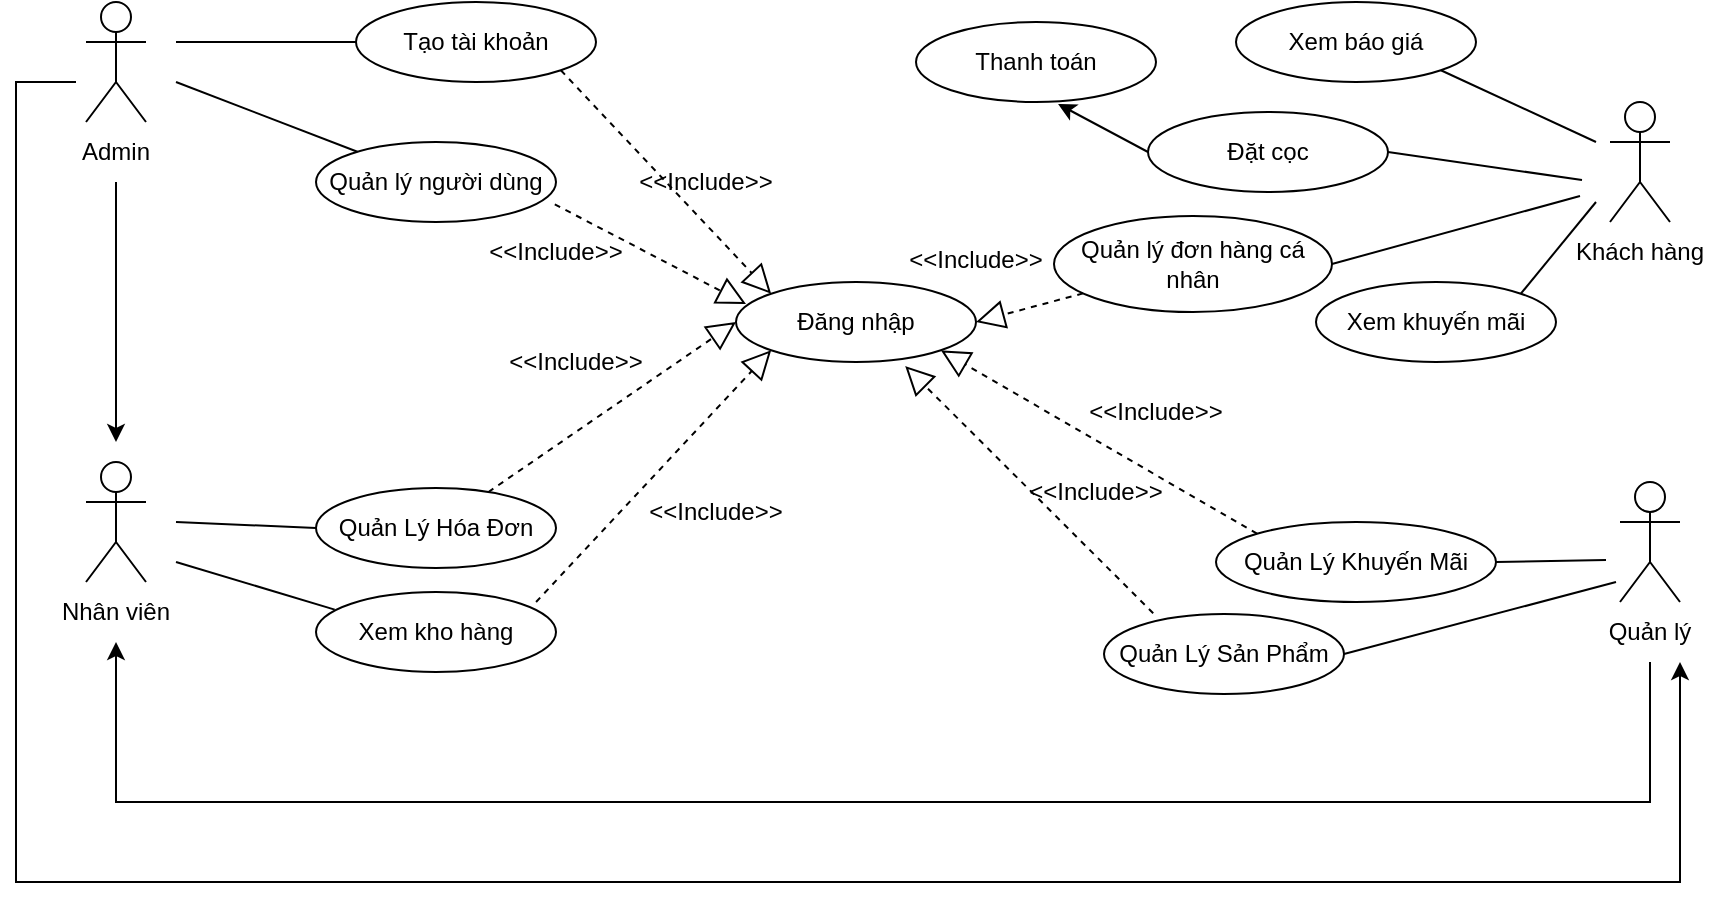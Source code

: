 <mxfile version="20.3.7" type="github">
  <diagram id="Z0K4d841dN_GdC7LYWth" name="Trang-1">
    <mxGraphModel dx="1278" dy="588" grid="0" gridSize="10" guides="1" tooltips="1" connect="1" arrows="1" fold="1" page="1" pageScale="1" pageWidth="1169" pageHeight="1654" math="0" shadow="0">
      <root>
        <mxCell id="0" />
        <mxCell id="1" parent="0" />
        <mxCell id="aPQ3o3ZtKDtd-mwTrnXC-591" value="Actor" style="shape=umlActor;verticalLabelPosition=bottom;verticalAlign=top;html=1;outlineConnect=0;labelPadding=0;noLabel=1;" parent="1" vertex="1">
          <mxGeometry x="196" y="189" width="30" height="60" as="geometry" />
        </mxCell>
        <mxCell id="aPQ3o3ZtKDtd-mwTrnXC-592" value="Admin" style="text;html=1;strokeColor=none;fillColor=none;align=center;verticalAlign=middle;whiteSpace=wrap;rounded=0;" parent="1" vertex="1">
          <mxGeometry x="181" y="249" width="60" height="30" as="geometry" />
        </mxCell>
        <mxCell id="aPQ3o3ZtKDtd-mwTrnXC-593" value="Actor" style="shape=umlActor;verticalLabelPosition=bottom;verticalAlign=top;html=1;outlineConnect=0;labelPadding=0;noLabel=1;" parent="1" vertex="1">
          <mxGeometry x="196" y="419" width="30" height="60" as="geometry" />
        </mxCell>
        <mxCell id="aPQ3o3ZtKDtd-mwTrnXC-594" value="Nhân viên" style="text;html=1;strokeColor=none;fillColor=none;align=center;verticalAlign=middle;whiteSpace=wrap;rounded=0;" parent="1" vertex="1">
          <mxGeometry x="181" y="479" width="60" height="30" as="geometry" />
        </mxCell>
        <mxCell id="aPQ3o3ZtKDtd-mwTrnXC-595" value="Actor" style="shape=umlActor;verticalLabelPosition=bottom;verticalAlign=top;html=1;outlineConnect=0;labelPadding=0;noLabel=1;" parent="1" vertex="1">
          <mxGeometry x="963" y="429" width="30" height="60" as="geometry" />
        </mxCell>
        <mxCell id="aPQ3o3ZtKDtd-mwTrnXC-596" value="Quản lý" style="text;html=1;strokeColor=none;fillColor=none;align=center;verticalAlign=middle;whiteSpace=wrap;rounded=0;" parent="1" vertex="1">
          <mxGeometry x="948" y="489" width="60" height="30" as="geometry" />
        </mxCell>
        <mxCell id="aPQ3o3ZtKDtd-mwTrnXC-597" value="Actor" style="shape=umlActor;verticalLabelPosition=bottom;verticalAlign=top;html=1;outlineConnect=0;labelPadding=0;noLabel=1;" parent="1" vertex="1">
          <mxGeometry x="958" y="239" width="30" height="60" as="geometry" />
        </mxCell>
        <mxCell id="aPQ3o3ZtKDtd-mwTrnXC-598" value="Khách hàng" style="text;html=1;strokeColor=none;fillColor=none;align=center;verticalAlign=middle;whiteSpace=wrap;rounded=0;" parent="1" vertex="1">
          <mxGeometry x="938" y="299" width="70" height="30" as="geometry" />
        </mxCell>
        <mxCell id="aPQ3o3ZtKDtd-mwTrnXC-599" value="Đăng nhập" style="ellipse;whiteSpace=wrap;html=1;" parent="1" vertex="1">
          <mxGeometry x="521" y="329" width="120" height="40" as="geometry" />
        </mxCell>
        <mxCell id="aPQ3o3ZtKDtd-mwTrnXC-601" value="" style="endArrow=classic;html=1;rounded=0;exitX=0.5;exitY=1;exitDx=0;exitDy=0;" parent="1" source="aPQ3o3ZtKDtd-mwTrnXC-592" edge="1">
          <mxGeometry width="50" height="50" relative="1" as="geometry">
            <mxPoint x="521" y="429" as="sourcePoint" />
            <mxPoint x="211" y="409" as="targetPoint" />
          </mxGeometry>
        </mxCell>
        <mxCell id="aPQ3o3ZtKDtd-mwTrnXC-602" value="Tạo tài khoản" style="ellipse;whiteSpace=wrap;html=1;" parent="1" vertex="1">
          <mxGeometry x="331" y="189" width="120" height="40" as="geometry" />
        </mxCell>
        <mxCell id="aPQ3o3ZtKDtd-mwTrnXC-603" value="Quản Lý Sản Phẩm" style="ellipse;whiteSpace=wrap;html=1;" parent="1" vertex="1">
          <mxGeometry x="705" y="495" width="120" height="40" as="geometry" />
        </mxCell>
        <mxCell id="aPQ3o3ZtKDtd-mwTrnXC-604" value="Quản Lý Hóa Đơn" style="ellipse;whiteSpace=wrap;html=1;" parent="1" vertex="1">
          <mxGeometry x="311" y="432" width="120" height="40" as="geometry" />
        </mxCell>
        <mxCell id="aPQ3o3ZtKDtd-mwTrnXC-605" value="Quản Lý Khuyến Mãi" style="ellipse;whiteSpace=wrap;html=1;" parent="1" vertex="1">
          <mxGeometry x="761" y="449" width="140" height="40" as="geometry" />
        </mxCell>
        <mxCell id="aPQ3o3ZtKDtd-mwTrnXC-607" value="Xem khuyến mãi" style="ellipse;whiteSpace=wrap;html=1;" parent="1" vertex="1">
          <mxGeometry x="811" y="329" width="120" height="40" as="geometry" />
        </mxCell>
        <mxCell id="aPQ3o3ZtKDtd-mwTrnXC-609" value="Đặt cọc" style="ellipse;whiteSpace=wrap;html=1;" parent="1" vertex="1">
          <mxGeometry x="727" y="244" width="120" height="40" as="geometry" />
        </mxCell>
        <mxCell id="aPQ3o3ZtKDtd-mwTrnXC-611" value="Quản lý người dùng" style="ellipse;whiteSpace=wrap;html=1;" parent="1" vertex="1">
          <mxGeometry x="311" y="259" width="120" height="40" as="geometry" />
        </mxCell>
        <mxCell id="aPQ3o3ZtKDtd-mwTrnXC-612" value="" style="endArrow=none;html=1;rounded=0;exitX=1;exitY=0.5;exitDx=0;exitDy=0;" parent="1" source="aPQ3o3ZtKDtd-mwTrnXC-605" edge="1">
          <mxGeometry width="50" height="50" relative="1" as="geometry">
            <mxPoint x="796" y="468" as="sourcePoint" />
            <mxPoint x="956" y="468" as="targetPoint" />
            <Array as="points" />
          </mxGeometry>
        </mxCell>
        <mxCell id="aPQ3o3ZtKDtd-mwTrnXC-613" value="" style="endArrow=none;html=1;rounded=0;" parent="1" target="aPQ3o3ZtKDtd-mwTrnXC-611" edge="1">
          <mxGeometry width="50" height="50" relative="1" as="geometry">
            <mxPoint x="241" y="229" as="sourcePoint" />
            <mxPoint x="571" y="379" as="targetPoint" />
          </mxGeometry>
        </mxCell>
        <mxCell id="aPQ3o3ZtKDtd-mwTrnXC-614" value="" style="endArrow=none;html=1;rounded=0;" parent="1" target="aPQ3o3ZtKDtd-mwTrnXC-602" edge="1">
          <mxGeometry width="50" height="50" relative="1" as="geometry">
            <mxPoint x="241" y="209" as="sourcePoint" />
            <mxPoint x="571" y="379" as="targetPoint" />
          </mxGeometry>
        </mxCell>
        <mxCell id="aPQ3o3ZtKDtd-mwTrnXC-615" value="" style="endArrow=none;html=1;rounded=0;exitX=1;exitY=0;exitDx=0;exitDy=0;" parent="1" source="aPQ3o3ZtKDtd-mwTrnXC-607" edge="1">
          <mxGeometry width="50" height="50" relative="1" as="geometry">
            <mxPoint x="471" y="249" as="sourcePoint" />
            <mxPoint x="951" y="289" as="targetPoint" />
          </mxGeometry>
        </mxCell>
        <mxCell id="aPQ3o3ZtKDtd-mwTrnXC-616" value="" style="endArrow=none;html=1;rounded=0;exitX=1;exitY=1;exitDx=0;exitDy=0;" parent="1" source="aPQ3o3ZtKDtd-mwTrnXC-610" edge="1">
          <mxGeometry width="50" height="50" relative="1" as="geometry">
            <mxPoint x="471" y="249" as="sourcePoint" />
            <mxPoint x="951" y="259" as="targetPoint" />
          </mxGeometry>
        </mxCell>
        <mxCell id="aPQ3o3ZtKDtd-mwTrnXC-617" value="" style="endArrow=none;html=1;rounded=0;exitX=1;exitY=0.5;exitDx=0;exitDy=0;" parent="1" source="aPQ3o3ZtKDtd-mwTrnXC-609" edge="1">
          <mxGeometry width="50" height="50" relative="1" as="geometry">
            <mxPoint x="471" y="249" as="sourcePoint" />
            <mxPoint x="944" y="278" as="targetPoint" />
          </mxGeometry>
        </mxCell>
        <mxCell id="aPQ3o3ZtKDtd-mwTrnXC-619" value="" style="endArrow=classic;html=1;rounded=0;exitX=0.5;exitY=1;exitDx=0;exitDy=0;entryX=0.5;entryY=1;entryDx=0;entryDy=0;" parent="1" source="aPQ3o3ZtKDtd-mwTrnXC-596" target="aPQ3o3ZtKDtd-mwTrnXC-594" edge="1">
          <mxGeometry width="50" height="50" relative="1" as="geometry">
            <mxPoint x="591" y="389" as="sourcePoint" />
            <mxPoint x="641" y="339" as="targetPoint" />
            <Array as="points">
              <mxPoint x="978" y="589" />
              <mxPoint x="211" y="589" />
            </Array>
          </mxGeometry>
        </mxCell>
        <mxCell id="aPQ3o3ZtKDtd-mwTrnXC-620" value="" style="endArrow=none;html=1;rounded=0;exitX=0;exitY=0.5;exitDx=0;exitDy=0;" parent="1" source="aPQ3o3ZtKDtd-mwTrnXC-604" edge="1">
          <mxGeometry width="50" height="50" relative="1" as="geometry">
            <mxPoint x="451" y="399" as="sourcePoint" />
            <mxPoint x="241" y="449" as="targetPoint" />
          </mxGeometry>
        </mxCell>
        <mxCell id="aPQ3o3ZtKDtd-mwTrnXC-621" value="" style="endArrow=none;html=1;rounded=0;exitX=1;exitY=0.5;exitDx=0;exitDy=0;" parent="1" source="aPQ3o3ZtKDtd-mwTrnXC-603" edge="1">
          <mxGeometry width="50" height="50" relative="1" as="geometry">
            <mxPoint x="571" y="409" as="sourcePoint" />
            <mxPoint x="961" y="479" as="targetPoint" />
          </mxGeometry>
        </mxCell>
        <mxCell id="aPQ3o3ZtKDtd-mwTrnXC-622" value="Xem kho hàng" style="ellipse;whiteSpace=wrap;html=1;" parent="1" vertex="1">
          <mxGeometry x="311" y="484" width="120" height="40" as="geometry" />
        </mxCell>
        <mxCell id="aPQ3o3ZtKDtd-mwTrnXC-623" value="" style="endArrow=none;html=1;rounded=0;exitX=0.078;exitY=0.22;exitDx=0;exitDy=0;exitPerimeter=0;" parent="1" source="aPQ3o3ZtKDtd-mwTrnXC-622" edge="1">
          <mxGeometry width="50" height="50" relative="1" as="geometry">
            <mxPoint x="531" y="489" as="sourcePoint" />
            <mxPoint x="241" y="469" as="targetPoint" />
          </mxGeometry>
        </mxCell>
        <mxCell id="aPQ3o3ZtKDtd-mwTrnXC-624" value="" style="endArrow=classic;html=1;rounded=0;entryX=0.75;entryY=1;entryDx=0;entryDy=0;" parent="1" target="aPQ3o3ZtKDtd-mwTrnXC-596" edge="1">
          <mxGeometry width="50" height="50" relative="1" as="geometry">
            <mxPoint x="191" y="229" as="sourcePoint" />
            <mxPoint x="711" y="419" as="targetPoint" />
            <Array as="points">
              <mxPoint x="161" y="229" />
              <mxPoint x="161" y="629" />
              <mxPoint x="993" y="629" />
            </Array>
          </mxGeometry>
        </mxCell>
        <mxCell id="2cvSlp15uIqI2tOHit0d-1" value="&amp;lt;&amp;lt;Include&amp;gt;&amp;gt;" style="text;html=1;strokeColor=none;fillColor=none;align=center;verticalAlign=middle;whiteSpace=wrap;rounded=0;" parent="1" vertex="1">
          <mxGeometry x="401" y="299" width="60" height="30" as="geometry" />
        </mxCell>
        <mxCell id="aPQ3o3ZtKDtd-mwTrnXC-610" value="Xem báo giá" style="ellipse;whiteSpace=wrap;html=1;" parent="1" vertex="1">
          <mxGeometry x="771" y="189" width="120" height="40" as="geometry" />
        </mxCell>
        <mxCell id="2cvSlp15uIqI2tOHit0d-6" value="" style="endArrow=block;dashed=1;endFill=0;endSize=12;html=1;rounded=0;entryX=1;entryY=1;entryDx=0;entryDy=0;exitX=0;exitY=0;exitDx=0;exitDy=0;" parent="1" source="aPQ3o3ZtKDtd-mwTrnXC-605" target="aPQ3o3ZtKDtd-mwTrnXC-599" edge="1">
          <mxGeometry width="160" relative="1" as="geometry">
            <mxPoint x="725.896" y="340.213" as="sourcePoint" />
            <mxPoint x="651" y="359" as="targetPoint" />
          </mxGeometry>
        </mxCell>
        <mxCell id="2cvSlp15uIqI2tOHit0d-7" value="" style="endArrow=block;dashed=1;endFill=0;endSize=12;html=1;rounded=0;entryX=0.705;entryY=1.05;entryDx=0;entryDy=0;exitX=0.205;exitY=-0.01;exitDx=0;exitDy=0;entryPerimeter=0;exitPerimeter=0;" parent="1" source="aPQ3o3ZtKDtd-mwTrnXC-603" target="aPQ3o3ZtKDtd-mwTrnXC-599" edge="1">
          <mxGeometry width="160" relative="1" as="geometry">
            <mxPoint x="791.503" y="464.858" as="sourcePoint" />
            <mxPoint x="633.426" y="373.142" as="targetPoint" />
          </mxGeometry>
        </mxCell>
        <mxCell id="2cvSlp15uIqI2tOHit0d-8" value="" style="endArrow=block;dashed=1;endFill=0;endSize=12;html=1;rounded=0;exitX=0.995;exitY=0.78;exitDx=0;exitDy=0;exitPerimeter=0;" parent="1" source="aPQ3o3ZtKDtd-mwTrnXC-611" edge="1">
          <mxGeometry width="160" relative="1" as="geometry">
            <mxPoint x="791.503" y="464.858" as="sourcePoint" />
            <mxPoint x="526" y="340" as="targetPoint" />
          </mxGeometry>
        </mxCell>
        <mxCell id="2cvSlp15uIqI2tOHit0d-9" value="" style="endArrow=block;dashed=1;endFill=0;endSize=12;html=1;rounded=0;entryX=0;entryY=0.5;entryDx=0;entryDy=0;" parent="1" source="aPQ3o3ZtKDtd-mwTrnXC-604" target="aPQ3o3ZtKDtd-mwTrnXC-599" edge="1">
          <mxGeometry width="160" relative="1" as="geometry">
            <mxPoint x="581.0" y="521.6" as="sourcePoint" />
            <mxPoint x="461.0" y="384" as="targetPoint" />
          </mxGeometry>
        </mxCell>
        <mxCell id="2cvSlp15uIqI2tOHit0d-10" value="" style="endArrow=block;dashed=1;endFill=0;endSize=12;html=1;rounded=0;entryX=0;entryY=1;entryDx=0;entryDy=0;exitX=0.917;exitY=0.125;exitDx=0;exitDy=0;exitPerimeter=0;" parent="1" source="aPQ3o3ZtKDtd-mwTrnXC-622" target="aPQ3o3ZtKDtd-mwTrnXC-599" edge="1">
          <mxGeometry width="160" relative="1" as="geometry">
            <mxPoint x="735.6" y="518.6" as="sourcePoint" />
            <mxPoint x="615.6" y="381" as="targetPoint" />
          </mxGeometry>
        </mxCell>
        <mxCell id="2cvSlp15uIqI2tOHit0d-12" value="&amp;lt;&amp;lt;Include&amp;gt;&amp;gt;" style="text;html=1;strokeColor=none;fillColor=none;align=center;verticalAlign=middle;whiteSpace=wrap;rounded=0;" parent="1" vertex="1">
          <mxGeometry x="411" y="354" width="60" height="30" as="geometry" />
        </mxCell>
        <mxCell id="2cvSlp15uIqI2tOHit0d-13" value="&amp;lt;&amp;lt;Include&amp;gt;&amp;gt;" style="text;html=1;strokeColor=none;fillColor=none;align=center;verticalAlign=middle;whiteSpace=wrap;rounded=0;" parent="1" vertex="1">
          <mxGeometry x="481" y="429" width="60" height="30" as="geometry" />
        </mxCell>
        <mxCell id="2cvSlp15uIqI2tOHit0d-14" value="&amp;lt;&amp;lt;Include&amp;gt;&amp;gt;" style="text;html=1;strokeColor=none;fillColor=none;align=center;verticalAlign=middle;whiteSpace=wrap;rounded=0;" parent="1" vertex="1">
          <mxGeometry x="671" y="419" width="60" height="30" as="geometry" />
        </mxCell>
        <mxCell id="2cvSlp15uIqI2tOHit0d-15" value="&amp;lt;&amp;lt;Include&amp;gt;&amp;gt;" style="text;html=1;strokeColor=none;fillColor=none;align=center;verticalAlign=middle;whiteSpace=wrap;rounded=0;" parent="1" vertex="1">
          <mxGeometry x="701" y="379" width="60" height="30" as="geometry" />
        </mxCell>
        <mxCell id="2cvSlp15uIqI2tOHit0d-16" value="" style="endArrow=block;dashed=1;endFill=0;endSize=12;html=1;rounded=0;entryX=0;entryY=0;entryDx=0;entryDy=0;exitX=1;exitY=1;exitDx=0;exitDy=0;" parent="1" source="aPQ3o3ZtKDtd-mwTrnXC-602" target="aPQ3o3ZtKDtd-mwTrnXC-599" edge="1">
          <mxGeometry width="160" relative="1" as="geometry">
            <mxPoint x="431.04" y="499.0" as="sourcePoint" />
            <mxPoint x="548.574" y="373.142" as="targetPoint" />
          </mxGeometry>
        </mxCell>
        <mxCell id="2cvSlp15uIqI2tOHit0d-17" value="&amp;lt;&amp;lt;Include&amp;gt;&amp;gt;" style="text;html=1;strokeColor=none;fillColor=none;align=center;verticalAlign=middle;whiteSpace=wrap;rounded=0;" parent="1" vertex="1">
          <mxGeometry x="476" y="264" width="60" height="30" as="geometry" />
        </mxCell>
        <mxCell id="F-Xn6fsUrAzU0U1Dlo_c-1" value="Thanh toán" style="ellipse;whiteSpace=wrap;html=1;" vertex="1" parent="1">
          <mxGeometry x="611" y="199" width="120" height="40" as="geometry" />
        </mxCell>
        <mxCell id="F-Xn6fsUrAzU0U1Dlo_c-2" value="" style="endArrow=classic;html=1;rounded=0;exitX=0;exitY=0.5;exitDx=0;exitDy=0;entryX=0.592;entryY=1.025;entryDx=0;entryDy=0;entryPerimeter=0;" edge="1" parent="1" source="aPQ3o3ZtKDtd-mwTrnXC-609" target="F-Xn6fsUrAzU0U1Dlo_c-1">
          <mxGeometry width="50" height="50" relative="1" as="geometry">
            <mxPoint x="754" y="392" as="sourcePoint" />
            <mxPoint x="804" y="342" as="targetPoint" />
          </mxGeometry>
        </mxCell>
        <mxCell id="F-Xn6fsUrAzU0U1Dlo_c-3" value="Quản lý đơn hàng cá nhân" style="ellipse;whiteSpace=wrap;html=1;" vertex="1" parent="1">
          <mxGeometry x="680" y="296" width="139" height="48" as="geometry" />
        </mxCell>
        <mxCell id="F-Xn6fsUrAzU0U1Dlo_c-4" value="" style="endArrow=none;html=1;rounded=0;exitX=1;exitY=0.5;exitDx=0;exitDy=0;" edge="1" parent="1" source="F-Xn6fsUrAzU0U1Dlo_c-3">
          <mxGeometry width="50" height="50" relative="1" as="geometry">
            <mxPoint x="857" y="274" as="sourcePoint" />
            <mxPoint x="943" y="286" as="targetPoint" />
          </mxGeometry>
        </mxCell>
        <mxCell id="F-Xn6fsUrAzU0U1Dlo_c-5" value="" style="endArrow=block;dashed=1;endFill=0;endSize=12;html=1;rounded=0;entryX=1;entryY=0.5;entryDx=0;entryDy=0;" edge="1" parent="1" source="F-Xn6fsUrAzU0U1Dlo_c-3" target="aPQ3o3ZtKDtd-mwTrnXC-599">
          <mxGeometry width="160" relative="1" as="geometry">
            <mxPoint x="791.503" y="464.858" as="sourcePoint" />
            <mxPoint x="633.426" y="373.142" as="targetPoint" />
          </mxGeometry>
        </mxCell>
        <mxCell id="F-Xn6fsUrAzU0U1Dlo_c-6" value="&amp;lt;&amp;lt;Include&amp;gt;&amp;gt;" style="text;html=1;strokeColor=none;fillColor=none;align=center;verticalAlign=middle;whiteSpace=wrap;rounded=0;" vertex="1" parent="1">
          <mxGeometry x="611" y="303" width="60" height="30" as="geometry" />
        </mxCell>
      </root>
    </mxGraphModel>
  </diagram>
</mxfile>
